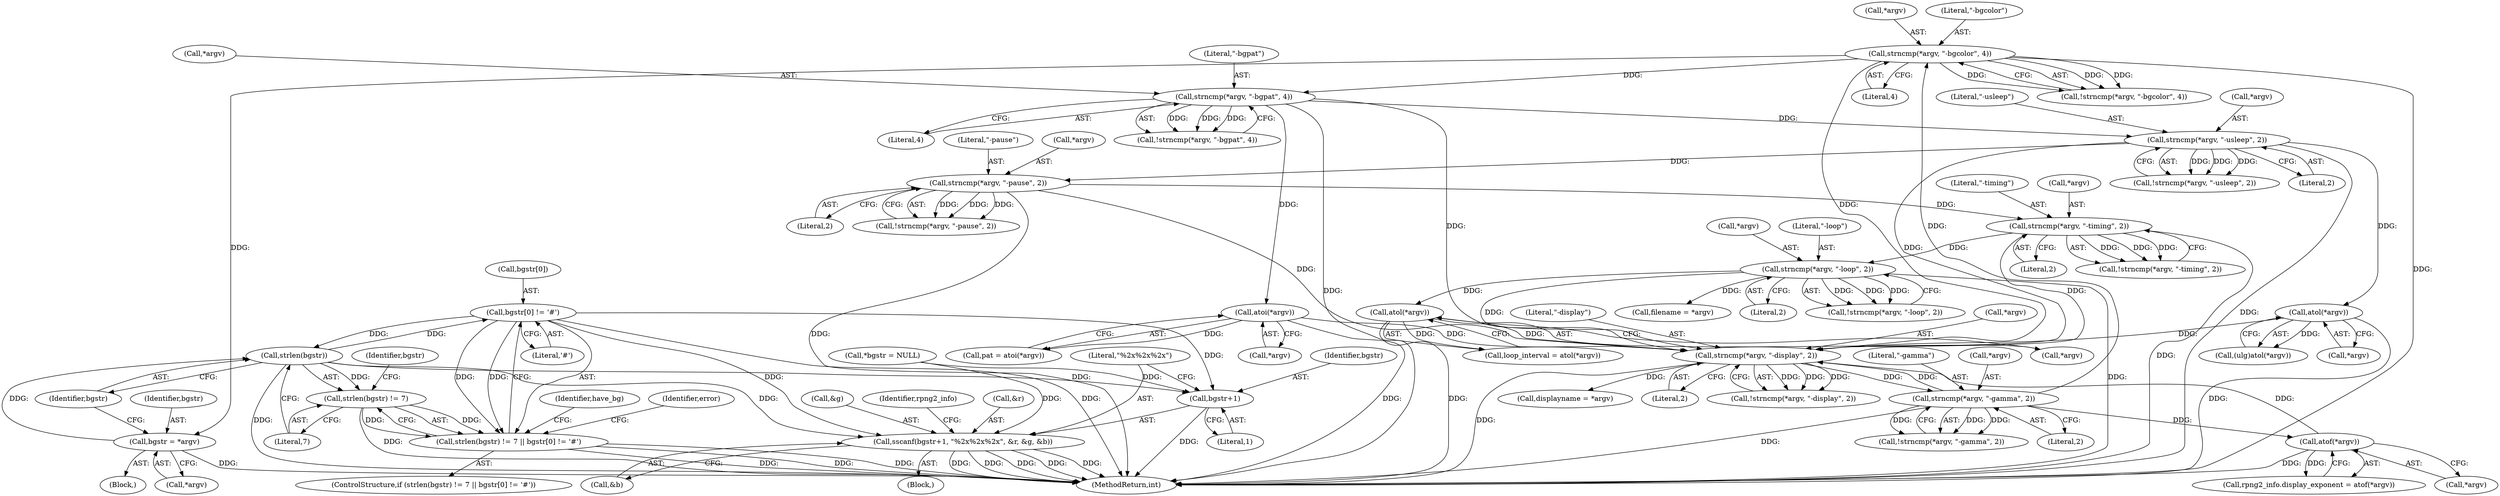 digraph "0_Android_9d4853418ab2f754c2b63e091c29c5529b8b86ca_8@array" {
"1000320" [label="(Call,bgstr[0] != '#')"];
"1000317" [label="(Call,strlen(bgstr))"];
"1000310" [label="(Call,bgstr = *argv)"];
"1000295" [label="(Call,strncmp(*argv, \"-bgcolor\", 4))"];
"1000262" [label="(Call,strncmp(*argv, \"-gamma\", 2))"];
"1000241" [label="(Call,strncmp(*argv, \"-display\", 2))"];
"1000281" [label="(Call,atof(*argv))"];
"1000407" [label="(Call,strncmp(*argv, \"-pause\", 2))"];
"1000379" [label="(Call,strncmp(*argv, \"-usleep\", 2))"];
"1000338" [label="(Call,strncmp(*argv, \"-bgpat\", 4))"];
"1000431" [label="(Call,strncmp(*argv, \"-loop\", 2))"];
"1000419" [label="(Call,strncmp(*argv, \"-timing\", 2))"];
"1000398" [label="(Call,atol(*argv))"];
"1000355" [label="(Call,atoi(*argv))"];
"1000460" [label="(Call,atol(*argv))"];
"1000320" [label="(Call,bgstr[0] != '#')"];
"1000316" [label="(Call,strlen(bgstr) != 7)"];
"1000315" [label="(Call,strlen(bgstr) != 7 || bgstr[0] != '#')"];
"1000663" [label="(Call,sscanf(bgstr+1, \"%2x%2x%2x\", &r, &g, &b))"];
"1000664" [label="(Call,bgstr+1)"];
"1000311" [label="(Identifier,bgstr)"];
"1000296" [label="(Call,*argv)"];
"1000461" [label="(Call,*argv)"];
"1000398" [label="(Call,atol(*argv))"];
"1000356" [label="(Call,*argv)"];
"1000262" [label="(Call,strncmp(*argv, \"-gamma\", 2))"];
"1000244" [label="(Literal,\"-display\")"];
"1000315" [label="(Call,strlen(bgstr) != 7 || bgstr[0] != '#')"];
"1000342" [label="(Literal,4)"];
"1000672" [label="(Call,&b)"];
"1000666" [label="(Literal,1)"];
"1000431" [label="(Call,strncmp(*argv, \"-loop\", 2))"];
"1000255" [label="(Call,displayname = *argv)"];
"1000245" [label="(Literal,2)"];
"1000430" [label="(Call,!strncmp(*argv, \"-loop\", 2))"];
"1000314" [label="(ControlStructure,if (strlen(bgstr) != 7 || bgstr[0] != '#'))"];
"1000316" [label="(Call,strlen(bgstr) != 7)"];
"1000487" [label="(Call,filename = *argv)"];
"1000337" [label="(Call,!strncmp(*argv, \"-bgpat\", 4))"];
"1000339" [label="(Call,*argv)"];
"1000353" [label="(Call,pat = atoi(*argv))"];
"1000419" [label="(Call,strncmp(*argv, \"-timing\", 2))"];
"1000310" [label="(Call,bgstr = *argv)"];
"1000435" [label="(Literal,2)"];
"1000298" [label="(Literal,\"-bgcolor\")"];
"1000261" [label="(Call,!strncmp(*argv, \"-gamma\", 2))"];
"1000265" [label="(Literal,\"-gamma\")"];
"1000355" [label="(Call,atoi(*argv))"];
"1000317" [label="(Call,strlen(bgstr))"];
"1000434" [label="(Literal,\"-loop\")"];
"1000399" [label="(Call,*argv)"];
"1000312" [label="(Call,*argv)"];
"1001099" [label="(MethodReturn,int)"];
"1000407" [label="(Call,strncmp(*argv, \"-pause\", 2))"];
"1000241" [label="(Call,strncmp(*argv, \"-display\", 2))"];
"1000422" [label="(Literal,\"-timing\")"];
"1000410" [label="(Literal,\"-pause\")"];
"1000383" [label="(Literal,2)"];
"1000240" [label="(Call,!strncmp(*argv, \"-display\", 2))"];
"1000277" [label="(Call,rpng2_info.display_exponent = atof(*argv))"];
"1000382" [label="(Literal,\"-usleep\")"];
"1000319" [label="(Literal,7)"];
"1000281" [label="(Call,atof(*argv))"];
"1000330" [label="(Identifier,have_bg)"];
"1000676" [label="(Identifier,rpng2_info)"];
"1000151" [label="(Call,*bgstr = NULL)"];
"1000295" [label="(Call,strncmp(*argv, \"-bgcolor\", 4))"];
"1000423" [label="(Literal,2)"];
"1000263" [label="(Call,*argv)"];
"1000309" [label="(Block,)"];
"1000396" [label="(Call,(ulg)atol(*argv))"];
"1000299" [label="(Literal,4)"];
"1000411" [label="(Literal,2)"];
"1000324" [label="(Literal,'#')"];
"1000420" [label="(Call,*argv)"];
"1000659" [label="(Block,)"];
"1000408" [label="(Call,*argv)"];
"1000667" [label="(Literal,\"%2x%2x%2x\")"];
"1000318" [label="(Identifier,bgstr)"];
"1000242" [label="(Call,*argv)"];
"1000668" [label="(Call,&r)"];
"1000670" [label="(Call,&g)"];
"1000378" [label="(Call,!strncmp(*argv, \"-usleep\", 2))"];
"1000341" [label="(Literal,\"-bgpat\")"];
"1000665" [label="(Identifier,bgstr)"];
"1000320" [label="(Call,bgstr[0] != '#')"];
"1000460" [label="(Call,atol(*argv))"];
"1000266" [label="(Literal,2)"];
"1000321" [label="(Call,bgstr[0])"];
"1000338" [label="(Call,strncmp(*argv, \"-bgpat\", 4))"];
"1000663" [label="(Call,sscanf(bgstr+1, \"%2x%2x%2x\", &r, &g, &b))"];
"1000294" [label="(Call,!strncmp(*argv, \"-bgcolor\", 4))"];
"1000379" [label="(Call,strncmp(*argv, \"-usleep\", 2))"];
"1000282" [label="(Call,*argv)"];
"1000380" [label="(Call,*argv)"];
"1000406" [label="(Call,!strncmp(*argv, \"-pause\", 2))"];
"1000432" [label="(Call,*argv)"];
"1000458" [label="(Call,loop_interval = atol(*argv))"];
"1000322" [label="(Identifier,bgstr)"];
"1000418" [label="(Call,!strncmp(*argv, \"-timing\", 2))"];
"1000664" [label="(Call,bgstr+1)"];
"1000326" [label="(Identifier,error)"];
"1000320" -> "1000315"  [label="AST: "];
"1000320" -> "1000324"  [label="CFG: "];
"1000321" -> "1000320"  [label="AST: "];
"1000324" -> "1000320"  [label="AST: "];
"1000315" -> "1000320"  [label="CFG: "];
"1000320" -> "1001099"  [label="DDG: "];
"1000320" -> "1000317"  [label="DDG: "];
"1000320" -> "1000315"  [label="DDG: "];
"1000320" -> "1000315"  [label="DDG: "];
"1000317" -> "1000320"  [label="DDG: "];
"1000320" -> "1000663"  [label="DDG: "];
"1000320" -> "1000664"  [label="DDG: "];
"1000317" -> "1000316"  [label="AST: "];
"1000317" -> "1000318"  [label="CFG: "];
"1000318" -> "1000317"  [label="AST: "];
"1000319" -> "1000317"  [label="CFG: "];
"1000317" -> "1001099"  [label="DDG: "];
"1000317" -> "1000316"  [label="DDG: "];
"1000310" -> "1000317"  [label="DDG: "];
"1000317" -> "1000663"  [label="DDG: "];
"1000317" -> "1000664"  [label="DDG: "];
"1000310" -> "1000309"  [label="AST: "];
"1000310" -> "1000312"  [label="CFG: "];
"1000311" -> "1000310"  [label="AST: "];
"1000312" -> "1000310"  [label="AST: "];
"1000318" -> "1000310"  [label="CFG: "];
"1000310" -> "1001099"  [label="DDG: "];
"1000295" -> "1000310"  [label="DDG: "];
"1000295" -> "1000294"  [label="AST: "];
"1000295" -> "1000299"  [label="CFG: "];
"1000296" -> "1000295"  [label="AST: "];
"1000298" -> "1000295"  [label="AST: "];
"1000299" -> "1000295"  [label="AST: "];
"1000294" -> "1000295"  [label="CFG: "];
"1000295" -> "1001099"  [label="DDG: "];
"1000295" -> "1000241"  [label="DDG: "];
"1000295" -> "1000294"  [label="DDG: "];
"1000295" -> "1000294"  [label="DDG: "];
"1000295" -> "1000294"  [label="DDG: "];
"1000262" -> "1000295"  [label="DDG: "];
"1000295" -> "1000338"  [label="DDG: "];
"1000262" -> "1000261"  [label="AST: "];
"1000262" -> "1000266"  [label="CFG: "];
"1000263" -> "1000262"  [label="AST: "];
"1000265" -> "1000262"  [label="AST: "];
"1000266" -> "1000262"  [label="AST: "];
"1000261" -> "1000262"  [label="CFG: "];
"1000262" -> "1001099"  [label="DDG: "];
"1000262" -> "1000241"  [label="DDG: "];
"1000262" -> "1000261"  [label="DDG: "];
"1000262" -> "1000261"  [label="DDG: "];
"1000262" -> "1000261"  [label="DDG: "];
"1000241" -> "1000262"  [label="DDG: "];
"1000262" -> "1000281"  [label="DDG: "];
"1000241" -> "1000240"  [label="AST: "];
"1000241" -> "1000245"  [label="CFG: "];
"1000242" -> "1000241"  [label="AST: "];
"1000244" -> "1000241"  [label="AST: "];
"1000245" -> "1000241"  [label="AST: "];
"1000240" -> "1000241"  [label="CFG: "];
"1000241" -> "1001099"  [label="DDG: "];
"1000241" -> "1000240"  [label="DDG: "];
"1000241" -> "1000240"  [label="DDG: "];
"1000241" -> "1000240"  [label="DDG: "];
"1000281" -> "1000241"  [label="DDG: "];
"1000407" -> "1000241"  [label="DDG: "];
"1000431" -> "1000241"  [label="DDG: "];
"1000398" -> "1000241"  [label="DDG: "];
"1000355" -> "1000241"  [label="DDG: "];
"1000338" -> "1000241"  [label="DDG: "];
"1000460" -> "1000241"  [label="DDG: "];
"1000419" -> "1000241"  [label="DDG: "];
"1000379" -> "1000241"  [label="DDG: "];
"1000241" -> "1000255"  [label="DDG: "];
"1000281" -> "1000277"  [label="AST: "];
"1000281" -> "1000282"  [label="CFG: "];
"1000282" -> "1000281"  [label="AST: "];
"1000277" -> "1000281"  [label="CFG: "];
"1000281" -> "1001099"  [label="DDG: "];
"1000281" -> "1000277"  [label="DDG: "];
"1000407" -> "1000406"  [label="AST: "];
"1000407" -> "1000411"  [label="CFG: "];
"1000408" -> "1000407"  [label="AST: "];
"1000410" -> "1000407"  [label="AST: "];
"1000411" -> "1000407"  [label="AST: "];
"1000406" -> "1000407"  [label="CFG: "];
"1000407" -> "1001099"  [label="DDG: "];
"1000407" -> "1000406"  [label="DDG: "];
"1000407" -> "1000406"  [label="DDG: "];
"1000407" -> "1000406"  [label="DDG: "];
"1000379" -> "1000407"  [label="DDG: "];
"1000407" -> "1000419"  [label="DDG: "];
"1000379" -> "1000378"  [label="AST: "];
"1000379" -> "1000383"  [label="CFG: "];
"1000380" -> "1000379"  [label="AST: "];
"1000382" -> "1000379"  [label="AST: "];
"1000383" -> "1000379"  [label="AST: "];
"1000378" -> "1000379"  [label="CFG: "];
"1000379" -> "1001099"  [label="DDG: "];
"1000379" -> "1000378"  [label="DDG: "];
"1000379" -> "1000378"  [label="DDG: "];
"1000379" -> "1000378"  [label="DDG: "];
"1000338" -> "1000379"  [label="DDG: "];
"1000379" -> "1000398"  [label="DDG: "];
"1000338" -> "1000337"  [label="AST: "];
"1000338" -> "1000342"  [label="CFG: "];
"1000339" -> "1000338"  [label="AST: "];
"1000341" -> "1000338"  [label="AST: "];
"1000342" -> "1000338"  [label="AST: "];
"1000337" -> "1000338"  [label="CFG: "];
"1000338" -> "1001099"  [label="DDG: "];
"1000338" -> "1000337"  [label="DDG: "];
"1000338" -> "1000337"  [label="DDG: "];
"1000338" -> "1000337"  [label="DDG: "];
"1000338" -> "1000355"  [label="DDG: "];
"1000431" -> "1000430"  [label="AST: "];
"1000431" -> "1000435"  [label="CFG: "];
"1000432" -> "1000431"  [label="AST: "];
"1000434" -> "1000431"  [label="AST: "];
"1000435" -> "1000431"  [label="AST: "];
"1000430" -> "1000431"  [label="CFG: "];
"1000431" -> "1001099"  [label="DDG: "];
"1000431" -> "1000430"  [label="DDG: "];
"1000431" -> "1000430"  [label="DDG: "];
"1000431" -> "1000430"  [label="DDG: "];
"1000419" -> "1000431"  [label="DDG: "];
"1000431" -> "1000460"  [label="DDG: "];
"1000431" -> "1000487"  [label="DDG: "];
"1000419" -> "1000418"  [label="AST: "];
"1000419" -> "1000423"  [label="CFG: "];
"1000420" -> "1000419"  [label="AST: "];
"1000422" -> "1000419"  [label="AST: "];
"1000423" -> "1000419"  [label="AST: "];
"1000418" -> "1000419"  [label="CFG: "];
"1000419" -> "1001099"  [label="DDG: "];
"1000419" -> "1000418"  [label="DDG: "];
"1000419" -> "1000418"  [label="DDG: "];
"1000419" -> "1000418"  [label="DDG: "];
"1000398" -> "1000396"  [label="AST: "];
"1000398" -> "1000399"  [label="CFG: "];
"1000399" -> "1000398"  [label="AST: "];
"1000396" -> "1000398"  [label="CFG: "];
"1000398" -> "1001099"  [label="DDG: "];
"1000398" -> "1000396"  [label="DDG: "];
"1000355" -> "1000353"  [label="AST: "];
"1000355" -> "1000356"  [label="CFG: "];
"1000356" -> "1000355"  [label="AST: "];
"1000353" -> "1000355"  [label="CFG: "];
"1000355" -> "1001099"  [label="DDG: "];
"1000355" -> "1000353"  [label="DDG: "];
"1000460" -> "1000458"  [label="AST: "];
"1000460" -> "1000461"  [label="CFG: "];
"1000461" -> "1000460"  [label="AST: "];
"1000458" -> "1000460"  [label="CFG: "];
"1000460" -> "1001099"  [label="DDG: "];
"1000460" -> "1000458"  [label="DDG: "];
"1000316" -> "1000315"  [label="AST: "];
"1000316" -> "1000319"  [label="CFG: "];
"1000319" -> "1000316"  [label="AST: "];
"1000322" -> "1000316"  [label="CFG: "];
"1000315" -> "1000316"  [label="CFG: "];
"1000316" -> "1001099"  [label="DDG: "];
"1000316" -> "1000315"  [label="DDG: "];
"1000316" -> "1000315"  [label="DDG: "];
"1000315" -> "1000314"  [label="AST: "];
"1000326" -> "1000315"  [label="CFG: "];
"1000330" -> "1000315"  [label="CFG: "];
"1000315" -> "1001099"  [label="DDG: "];
"1000315" -> "1001099"  [label="DDG: "];
"1000315" -> "1001099"  [label="DDG: "];
"1000663" -> "1000659"  [label="AST: "];
"1000663" -> "1000672"  [label="CFG: "];
"1000664" -> "1000663"  [label="AST: "];
"1000667" -> "1000663"  [label="AST: "];
"1000668" -> "1000663"  [label="AST: "];
"1000670" -> "1000663"  [label="AST: "];
"1000672" -> "1000663"  [label="AST: "];
"1000676" -> "1000663"  [label="CFG: "];
"1000663" -> "1001099"  [label="DDG: "];
"1000663" -> "1001099"  [label="DDG: "];
"1000663" -> "1001099"  [label="DDG: "];
"1000663" -> "1001099"  [label="DDG: "];
"1000663" -> "1001099"  [label="DDG: "];
"1000151" -> "1000663"  [label="DDG: "];
"1000664" -> "1000666"  [label="CFG: "];
"1000665" -> "1000664"  [label="AST: "];
"1000666" -> "1000664"  [label="AST: "];
"1000667" -> "1000664"  [label="CFG: "];
"1000664" -> "1001099"  [label="DDG: "];
"1000151" -> "1000664"  [label="DDG: "];
}
